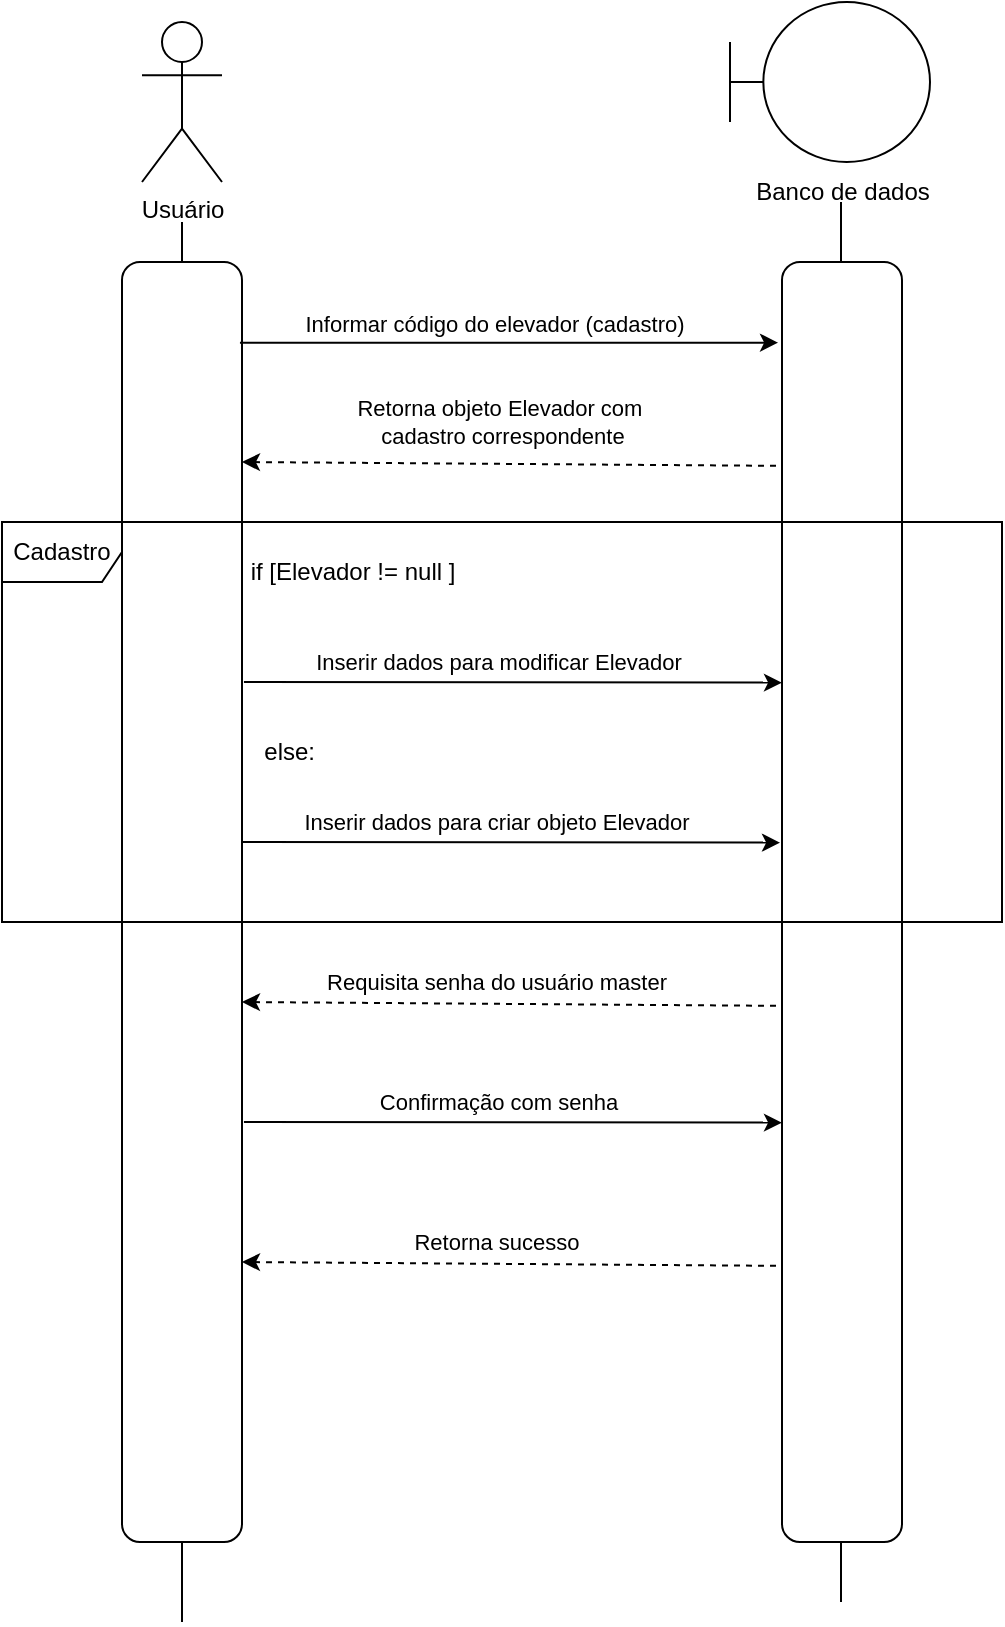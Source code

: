 <mxfile version="24.8.6">
  <diagram name="Página-1" id="bB26nEsJqC5H9VZv3iXy">
    <mxGraphModel dx="2261" dy="772" grid="1" gridSize="10" guides="1" tooltips="1" connect="1" arrows="1" fold="1" page="1" pageScale="1" pageWidth="827" pageHeight="1169" math="0" shadow="0">
      <root>
        <mxCell id="0" />
        <mxCell id="1" parent="0" />
        <mxCell id="BPzOni1CalHz44KrnCVf-2" value="Usuário" style="shape=umlActor;verticalLabelPosition=bottom;verticalAlign=top;html=1;outlineConnect=0;" parent="1" vertex="1">
          <mxGeometry x="20" y="110" width="40" height="80" as="geometry" />
        </mxCell>
        <mxCell id="BPzOni1CalHz44KrnCVf-11" value="" style="group" parent="1" vertex="1" connectable="0">
          <mxGeometry x="10.0" y="210" width="60.0" height="700" as="geometry" />
        </mxCell>
        <mxCell id="BPzOni1CalHz44KrnCVf-8" value="" style="endArrow=none;html=1;rounded=0;" parent="BPzOni1CalHz44KrnCVf-11" edge="1">
          <mxGeometry width="50" height="50" relative="1" as="geometry">
            <mxPoint x="30.0" y="700" as="sourcePoint" />
            <mxPoint x="30.0" as="targetPoint" />
          </mxGeometry>
        </mxCell>
        <mxCell id="BPzOni1CalHz44KrnCVf-6" value="" style="rounded=1;whiteSpace=wrap;html=1;rotation=90;" parent="BPzOni1CalHz44KrnCVf-11" vertex="1">
          <mxGeometry x="-290" y="310" width="640" height="60" as="geometry" />
        </mxCell>
        <mxCell id="BPzOni1CalHz44KrnCVf-12" value="&lt;span style=&quot;color: rgba(0, 0, 0, 0); font-family: monospace; font-size: 0px; text-align: start; background-color: rgb(251, 251, 251);&quot;&gt;%3CmxGraphModel%3E%3Croot%3E%3CmxCell%20id%3D%220%22%2F%3E%3CmxCell%20id%3D%221%22%20parent%3D%220%22%2F%3E%3CmxCell%20id%3D%222%22%20value%3D%22%22%20style%3D%22endArrow%3Dclassic%3Bhtml%3D1%3Brounded%3D0%3BexitX%3D0.063%3BexitY%3D0.017%3BexitDx%3D0%3BexitDy%3D0%3BexitPerimeter%3D0%3BentryX%3D0.063%3BentryY%3D1.033%3BentryDx%3D0%3BentryDy%3D0%3BentryPerimeter%3D0%3B%22%20edge%3D%221%22%20parent%3D%221%22%3E%3CmxGeometry%20width%3D%2250%22%20height%3D%2250%22%20relative%3D%221%22%20as%3D%22geometry%22%3E%3CmxPoint%20x%3D%22249%22%20y%3D%22280%22%20as%3D%22sourcePoint%22%2F%3E%3CmxPoint%20x%3D%22548%22%20y%3D%22280%22%20as%3D%22targetPoint%22%2F%3E%3C%2FmxGeometry%3E%3C%2FmxCell%3E%3CmxCell%20id%3D%223%22%20value%3D%22Escaneia%20o%20c%C3%B3digo%20do%20elevador%22%20style%3D%22edgeLabel%3Bhtml%3D1%3Balign%3Dcenter%3BverticalAlign%3Dmiddle%3Bresizable%3D0%3Bpoints%3D%5B%5D%3B%22%20vertex%3D%221%22%20connectable%3D%220%22%20parent%3D%222%22%3E%3CmxGeometry%20x%3D%22-0.077%22%20y%3D%223%22%20relative%3D%221%22%20as%3D%22geometry%22%3E%3CmxPoint%20x%3D%223%22%20y%3D%22-7%22%20as%3D%22offset%22%2F%3E%3C%2FmxGeometry%3E%3C%2FmxCell%3E%3C%2Froot%3E%3C%2FmxGraphModel%3E&lt;/span&gt;" style="endArrow=classic;html=1;rounded=0;exitX=0.063;exitY=0.017;exitDx=0;exitDy=0;exitPerimeter=0;entryX=0.063;entryY=1.033;entryDx=0;entryDy=0;entryPerimeter=0;" parent="1" source="BPzOni1CalHz44KrnCVf-6" edge="1">
          <mxGeometry width="50" height="50" relative="1" as="geometry">
            <mxPoint x="210" y="350" as="sourcePoint" />
            <mxPoint x="338.02" y="270.32" as="targetPoint" />
          </mxGeometry>
        </mxCell>
        <mxCell id="BPzOni1CalHz44KrnCVf-13" value="Informar código do elevador (cadastro)" style="edgeLabel;html=1;align=center;verticalAlign=middle;resizable=0;points=[];" parent="BPzOni1CalHz44KrnCVf-12" vertex="1" connectable="0">
          <mxGeometry x="-0.077" y="3" relative="1" as="geometry">
            <mxPoint x="3" y="-7" as="offset" />
          </mxGeometry>
        </mxCell>
        <mxCell id="BPzOni1CalHz44KrnCVf-18" value="" style="shape=umlBoundary;whiteSpace=wrap;html=1;" parent="1" vertex="1">
          <mxGeometry x="314" y="100" width="100" height="80" as="geometry" />
        </mxCell>
        <mxCell id="BPzOni1CalHz44KrnCVf-20" value="" style="group" parent="1" vertex="1" connectable="0">
          <mxGeometry x="340" y="200" width="85" height="700" as="geometry" />
        </mxCell>
        <mxCell id="BPzOni1CalHz44KrnCVf-21" value="" style="endArrow=none;html=1;rounded=0;" parent="BPzOni1CalHz44KrnCVf-20" edge="1">
          <mxGeometry width="50" height="50" relative="1" as="geometry">
            <mxPoint x="29.5" y="700" as="sourcePoint" />
            <mxPoint x="29.5" as="targetPoint" />
          </mxGeometry>
        </mxCell>
        <mxCell id="BPzOni1CalHz44KrnCVf-22" value="" style="rounded=1;whiteSpace=wrap;html=1;rotation=90;" parent="BPzOni1CalHz44KrnCVf-20" vertex="1">
          <mxGeometry x="-290" y="320" width="640" height="60" as="geometry" />
        </mxCell>
        <mxCell id="BPzOni1CalHz44KrnCVf-19" value="Banco de dados" style="text;html=1;align=center;verticalAlign=middle;resizable=0;points=[];autosize=1;strokeColor=none;fillColor=none;" parent="BPzOni1CalHz44KrnCVf-20" vertex="1">
          <mxGeometry x="-25" y="-20" width="110" height="30" as="geometry" />
        </mxCell>
        <mxCell id="BPzOni1CalHz44KrnCVf-27" value="&lt;span style=&quot;color: rgba(0, 0, 0, 0); font-family: monospace; font-size: 0px; text-align: start; background-color: rgb(251, 251, 251);&quot;&gt;%3CmxGraphModel%3E%3Croot%3E%3CmxCell%20id%3D%220%22%2F%3E%3CmxCell%20id%3D%221%22%20parent%3D%220%22%2F%3E%3CmxCell%20id%3D%222%22%20value%3D%22%22%20style%3D%22endArrow%3Dclassic%3Bhtml%3D1%3Brounded%3D0%3BexitX%3D0.063%3BexitY%3D0.017%3BexitDx%3D0%3BexitDy%3D0%3BexitPerimeter%3D0%3BentryX%3D0.063%3BentryY%3D1.033%3BentryDx%3D0%3BentryDy%3D0%3BentryPerimeter%3D0%3B%22%20edge%3D%221%22%20parent%3D%221%22%3E%3CmxGeometry%20width%3D%2250%22%20height%3D%2250%22%20relative%3D%221%22%20as%3D%22geometry%22%3E%3CmxPoint%20x%3D%22249%22%20y%3D%22280%22%20as%3D%22sourcePoint%22%2F%3E%3CmxPoint%20x%3D%22548%22%20y%3D%22280%22%20as%3D%22targetPoint%22%2F%3E%3C%2FmxGeometry%3E%3C%2FmxCell%3E%3CmxCell%20id%3D%223%22%20value%3D%22Escaneia%20o%20c%C3%B3digo%20do%20elevador%22%20style%3D%22edgeLabel%3Bhtml%3D1%3Balign%3Dcenter%3BverticalAlign%3Dmiddle%3Bresizable%3D0%3Bpoints%3D%5B%5D%3B%22%20vertex%3D%221%22%20connectable%3D%220%22%20parent%3D%222%22%3E%3CmxGeometry%20x%3D%22-0.077%22%20y%3D%223%22%20relative%3D%221%22%20as%3D%22geometry%22%3E%3CmxPoint%20x%3D%223%22%20y%3D%22-7%22%20as%3D%22offset%22%2F%3E%3C%2FmxGeometry%3E%3C%2FmxCell%3E%3C%2Froot%3E%3C%2FmxGraphModel%3E&lt;/span&gt;" style="endArrow=classic;html=1;rounded=0;exitX=0.222;exitY=1.05;exitDx=0;exitDy=0;exitPerimeter=0;entryX=0.219;entryY=0;entryDx=0;entryDy=0;entryPerimeter=0;endFill=1;strokeColor=default;dashed=1;" parent="1" edge="1">
          <mxGeometry width="50" height="50" relative="1" as="geometry">
            <mxPoint x="337" y="331.92" as="sourcePoint" />
            <mxPoint x="70" y="330.0" as="targetPoint" />
          </mxGeometry>
        </mxCell>
        <mxCell id="BPzOni1CalHz44KrnCVf-30" value="Retorna objeto Elevador com&amp;nbsp;&lt;div&gt;cadastro correspondente&lt;/div&gt;" style="edgeLabel;html=1;align=center;verticalAlign=middle;resizable=0;points=[];" parent="BPzOni1CalHz44KrnCVf-27" vertex="1" connectable="0">
          <mxGeometry x="0.049" relative="1" as="geometry">
            <mxPoint x="3" y="-21" as="offset" />
          </mxGeometry>
        </mxCell>
        <mxCell id="BPzOni1CalHz44KrnCVf-31" value="&lt;span style=&quot;color: rgba(0, 0, 0, 0); font-family: monospace; font-size: 0px; text-align: start; background-color: rgb(251, 251, 251);&quot;&gt;%3CmxGraphModel%3E%3Croot%3E%3CmxCell%20id%3D%220%22%2F%3E%3CmxCell%20id%3D%221%22%20parent%3D%220%22%2F%3E%3CmxCell%20id%3D%222%22%20value%3D%22%22%20style%3D%22endArrow%3Dclassic%3Bhtml%3D1%3Brounded%3D0%3BexitX%3D0.063%3BexitY%3D0.017%3BexitDx%3D0%3BexitDy%3D0%3BexitPerimeter%3D0%3BentryX%3D0.063%3BentryY%3D1.033%3BentryDx%3D0%3BentryDy%3D0%3BentryPerimeter%3D0%3B%22%20edge%3D%221%22%20parent%3D%221%22%3E%3CmxGeometry%20width%3D%2250%22%20height%3D%2250%22%20relative%3D%221%22%20as%3D%22geometry%22%3E%3CmxPoint%20x%3D%22249%22%20y%3D%22280%22%20as%3D%22sourcePoint%22%2F%3E%3CmxPoint%20x%3D%22548%22%20y%3D%22280%22%20as%3D%22targetPoint%22%2F%3E%3C%2FmxGeometry%3E%3C%2FmxCell%3E%3CmxCell%20id%3D%223%22%20value%3D%22Escaneia%20o%20c%C3%B3digo%20do%20elevador%22%20style%3D%22edgeLabel%3Bhtml%3D1%3Balign%3Dcenter%3BverticalAlign%3Dmiddle%3Bresizable%3D0%3Bpoints%3D%5B%5D%3B%22%20vertex%3D%221%22%20connectable%3D%220%22%20parent%3D%222%22%3E%3CmxGeometry%20x%3D%22-0.077%22%20y%3D%223%22%20relative%3D%221%22%20as%3D%22geometry%22%3E%3CmxPoint%20x%3D%223%22%20y%3D%22-7%22%20as%3D%22offset%22%2F%3E%3C%2FmxGeometry%3E%3C%2FmxCell%3E%3C%2Froot%3E%3C%2FmxGraphModel%3E&lt;/span&gt;" style="endArrow=classic;html=1;rounded=0;exitX=0.063;exitY=0.017;exitDx=0;exitDy=0;exitPerimeter=0;entryX=0.063;entryY=1.033;entryDx=0;entryDy=0;entryPerimeter=0;" parent="1" edge="1">
          <mxGeometry width="50" height="50" relative="1" as="geometry">
            <mxPoint x="70.98" y="440" as="sourcePoint" />
            <mxPoint x="340" y="440.32" as="targetPoint" />
          </mxGeometry>
        </mxCell>
        <mxCell id="BPzOni1CalHz44KrnCVf-32" value="Inserir dados para modificar Elevador" style="edgeLabel;html=1;align=center;verticalAlign=middle;resizable=0;points=[];" parent="BPzOni1CalHz44KrnCVf-31" vertex="1" connectable="0">
          <mxGeometry x="-0.077" y="3" relative="1" as="geometry">
            <mxPoint x="3" y="-7" as="offset" />
          </mxGeometry>
        </mxCell>
        <mxCell id="BPzOni1CalHz44KrnCVf-33" value="Cadastro" style="shape=umlFrame;whiteSpace=wrap;html=1;pointerEvents=0;" parent="1" vertex="1">
          <mxGeometry x="-50" y="360" width="500" height="200" as="geometry" />
        </mxCell>
        <mxCell id="BPzOni1CalHz44KrnCVf-34" value="if [Elevador != null ]" style="text;html=1;align=center;verticalAlign=middle;resizable=0;points=[];autosize=1;strokeColor=none;fillColor=none;" parent="1" vertex="1">
          <mxGeometry x="60" y="370" width="130" height="30" as="geometry" />
        </mxCell>
        <mxCell id="BPzOni1CalHz44KrnCVf-35" value="else:&amp;nbsp;" style="text;html=1;align=center;verticalAlign=middle;resizable=0;points=[];autosize=1;strokeColor=none;fillColor=none;" parent="1" vertex="1">
          <mxGeometry x="70" y="460" width="50" height="30" as="geometry" />
        </mxCell>
        <mxCell id="BPzOni1CalHz44KrnCVf-36" value="&lt;span style=&quot;color: rgba(0, 0, 0, 0); font-family: monospace; font-size: 0px; text-align: start; background-color: rgb(251, 251, 251);&quot;&gt;%3CmxGraphModel%3E%3Croot%3E%3CmxCell%20id%3D%220%22%2F%3E%3CmxCell%20id%3D%221%22%20parent%3D%220%22%2F%3E%3CmxCell%20id%3D%222%22%20value%3D%22%22%20style%3D%22endArrow%3Dclassic%3Bhtml%3D1%3Brounded%3D0%3BexitX%3D0.063%3BexitY%3D0.017%3BexitDx%3D0%3BexitDy%3D0%3BexitPerimeter%3D0%3BentryX%3D0.063%3BentryY%3D1.033%3BentryDx%3D0%3BentryDy%3D0%3BentryPerimeter%3D0%3B%22%20edge%3D%221%22%20parent%3D%221%22%3E%3CmxGeometry%20width%3D%2250%22%20height%3D%2250%22%20relative%3D%221%22%20as%3D%22geometry%22%3E%3CmxPoint%20x%3D%22249%22%20y%3D%22280%22%20as%3D%22sourcePoint%22%2F%3E%3CmxPoint%20x%3D%22548%22%20y%3D%22280%22%20as%3D%22targetPoint%22%2F%3E%3C%2FmxGeometry%3E%3C%2FmxCell%3E%3CmxCell%20id%3D%223%22%20value%3D%22Escaneia%20o%20c%C3%B3digo%20do%20elevador%22%20style%3D%22edgeLabel%3Bhtml%3D1%3Balign%3Dcenter%3BverticalAlign%3Dmiddle%3Bresizable%3D0%3Bpoints%3D%5B%5D%3B%22%20vertex%3D%221%22%20connectable%3D%220%22%20parent%3D%222%22%3E%3CmxGeometry%20x%3D%22-0.077%22%20y%3D%223%22%20relative%3D%221%22%20as%3D%22geometry%22%3E%3CmxPoint%20x%3D%223%22%20y%3D%22-7%22%20as%3D%22offset%22%2F%3E%3C%2FmxGeometry%3E%3C%2FmxCell%3E%3C%2Froot%3E%3C%2FmxGraphModel%3E&lt;/span&gt;" style="endArrow=classic;html=1;rounded=0;exitX=0.063;exitY=0.017;exitDx=0;exitDy=0;exitPerimeter=0;entryX=0.063;entryY=1.033;entryDx=0;entryDy=0;entryPerimeter=0;" parent="1" edge="1">
          <mxGeometry width="50" height="50" relative="1" as="geometry">
            <mxPoint x="70" y="520" as="sourcePoint" />
            <mxPoint x="339.02" y="520.32" as="targetPoint" />
          </mxGeometry>
        </mxCell>
        <mxCell id="BPzOni1CalHz44KrnCVf-37" value="Inserir dados para criar objeto Elevador" style="edgeLabel;html=1;align=center;verticalAlign=middle;resizable=0;points=[];" parent="BPzOni1CalHz44KrnCVf-36" vertex="1" connectable="0">
          <mxGeometry x="-0.077" y="3" relative="1" as="geometry">
            <mxPoint x="3" y="-7" as="offset" />
          </mxGeometry>
        </mxCell>
        <mxCell id="BPzOni1CalHz44KrnCVf-38" value="&lt;span style=&quot;color: rgba(0, 0, 0, 0); font-family: monospace; font-size: 0px; text-align: start; background-color: rgb(251, 251, 251);&quot;&gt;%3CmxGraphModel%3E%3Croot%3E%3CmxCell%20id%3D%220%22%2F%3E%3CmxCell%20id%3D%221%22%20parent%3D%220%22%2F%3E%3CmxCell%20id%3D%222%22%20value%3D%22%22%20style%3D%22endArrow%3Dclassic%3Bhtml%3D1%3Brounded%3D0%3BexitX%3D0.063%3BexitY%3D0.017%3BexitDx%3D0%3BexitDy%3D0%3BexitPerimeter%3D0%3BentryX%3D0.063%3BentryY%3D1.033%3BentryDx%3D0%3BentryDy%3D0%3BentryPerimeter%3D0%3B%22%20edge%3D%221%22%20parent%3D%221%22%3E%3CmxGeometry%20width%3D%2250%22%20height%3D%2250%22%20relative%3D%221%22%20as%3D%22geometry%22%3E%3CmxPoint%20x%3D%22249%22%20y%3D%22280%22%20as%3D%22sourcePoint%22%2F%3E%3CmxPoint%20x%3D%22548%22%20y%3D%22280%22%20as%3D%22targetPoint%22%2F%3E%3C%2FmxGeometry%3E%3C%2FmxCell%3E%3CmxCell%20id%3D%223%22%20value%3D%22Escaneia%20o%20c%C3%B3digo%20do%20elevador%22%20style%3D%22edgeLabel%3Bhtml%3D1%3Balign%3Dcenter%3BverticalAlign%3Dmiddle%3Bresizable%3D0%3Bpoints%3D%5B%5D%3B%22%20vertex%3D%221%22%20connectable%3D%220%22%20parent%3D%222%22%3E%3CmxGeometry%20x%3D%22-0.077%22%20y%3D%223%22%20relative%3D%221%22%20as%3D%22geometry%22%3E%3CmxPoint%20x%3D%223%22%20y%3D%22-7%22%20as%3D%22offset%22%2F%3E%3C%2FmxGeometry%3E%3C%2FmxCell%3E%3C%2Froot%3E%3C%2FmxGraphModel%3E&lt;/span&gt;" style="endArrow=classic;html=1;rounded=0;exitX=0.222;exitY=1.05;exitDx=0;exitDy=0;exitPerimeter=0;entryX=0.219;entryY=0;entryDx=0;entryDy=0;entryPerimeter=0;endFill=1;strokeColor=default;dashed=1;" parent="1" edge="1">
          <mxGeometry width="50" height="50" relative="1" as="geometry">
            <mxPoint x="337" y="601.92" as="sourcePoint" />
            <mxPoint x="70" y="600.0" as="targetPoint" />
          </mxGeometry>
        </mxCell>
        <mxCell id="BPzOni1CalHz44KrnCVf-39" value="Requisita senha do usuário master" style="edgeLabel;html=1;align=center;verticalAlign=middle;resizable=0;points=[];" parent="BPzOni1CalHz44KrnCVf-38" vertex="1" connectable="0">
          <mxGeometry x="0.049" relative="1" as="geometry">
            <mxPoint y="-11" as="offset" />
          </mxGeometry>
        </mxCell>
        <mxCell id="BPzOni1CalHz44KrnCVf-40" value="&lt;span style=&quot;color: rgba(0, 0, 0, 0); font-family: monospace; font-size: 0px; text-align: start; background-color: rgb(251, 251, 251);&quot;&gt;%3CmxGraphModel%3E%3Croot%3E%3CmxCell%20id%3D%220%22%2F%3E%3CmxCell%20id%3D%221%22%20parent%3D%220%22%2F%3E%3CmxCell%20id%3D%222%22%20value%3D%22%22%20style%3D%22endArrow%3Dclassic%3Bhtml%3D1%3Brounded%3D0%3BexitX%3D0.063%3BexitY%3D0.017%3BexitDx%3D0%3BexitDy%3D0%3BexitPerimeter%3D0%3BentryX%3D0.063%3BentryY%3D1.033%3BentryDx%3D0%3BentryDy%3D0%3BentryPerimeter%3D0%3B%22%20edge%3D%221%22%20parent%3D%221%22%3E%3CmxGeometry%20width%3D%2250%22%20height%3D%2250%22%20relative%3D%221%22%20as%3D%22geometry%22%3E%3CmxPoint%20x%3D%22249%22%20y%3D%22280%22%20as%3D%22sourcePoint%22%2F%3E%3CmxPoint%20x%3D%22548%22%20y%3D%22280%22%20as%3D%22targetPoint%22%2F%3E%3C%2FmxGeometry%3E%3C%2FmxCell%3E%3CmxCell%20id%3D%223%22%20value%3D%22Escaneia%20o%20c%C3%B3digo%20do%20elevador%22%20style%3D%22edgeLabel%3Bhtml%3D1%3Balign%3Dcenter%3BverticalAlign%3Dmiddle%3Bresizable%3D0%3Bpoints%3D%5B%5D%3B%22%20vertex%3D%221%22%20connectable%3D%220%22%20parent%3D%222%22%3E%3CmxGeometry%20x%3D%22-0.077%22%20y%3D%223%22%20relative%3D%221%22%20as%3D%22geometry%22%3E%3CmxPoint%20x%3D%223%22%20y%3D%22-7%22%20as%3D%22offset%22%2F%3E%3C%2FmxGeometry%3E%3C%2FmxCell%3E%3C%2Froot%3E%3C%2FmxGraphModel%3E&lt;/span&gt;" style="endArrow=classic;html=1;rounded=0;exitX=0.063;exitY=0.017;exitDx=0;exitDy=0;exitPerimeter=0;entryX=0.063;entryY=1.033;entryDx=0;entryDy=0;entryPerimeter=0;" parent="1" edge="1">
          <mxGeometry width="50" height="50" relative="1" as="geometry">
            <mxPoint x="70.98" y="660" as="sourcePoint" />
            <mxPoint x="340" y="660.32" as="targetPoint" />
          </mxGeometry>
        </mxCell>
        <mxCell id="BPzOni1CalHz44KrnCVf-41" value="Confirmação com senha" style="edgeLabel;html=1;align=center;verticalAlign=middle;resizable=0;points=[];" parent="BPzOni1CalHz44KrnCVf-40" vertex="1" connectable="0">
          <mxGeometry x="-0.077" y="3" relative="1" as="geometry">
            <mxPoint x="3" y="-7" as="offset" />
          </mxGeometry>
        </mxCell>
        <mxCell id="BPzOni1CalHz44KrnCVf-42" value="&lt;span style=&quot;color: rgba(0, 0, 0, 0); font-family: monospace; font-size: 0px; text-align: start; background-color: rgb(251, 251, 251);&quot;&gt;%3CmxGraphModel%3E%3Croot%3E%3CmxCell%20id%3D%220%22%2F%3E%3CmxCell%20id%3D%221%22%20parent%3D%220%22%2F%3E%3CmxCell%20id%3D%222%22%20value%3D%22%22%20style%3D%22endArrow%3Dclassic%3Bhtml%3D1%3Brounded%3D0%3BexitX%3D0.063%3BexitY%3D0.017%3BexitDx%3D0%3BexitDy%3D0%3BexitPerimeter%3D0%3BentryX%3D0.063%3BentryY%3D1.033%3BentryDx%3D0%3BentryDy%3D0%3BentryPerimeter%3D0%3B%22%20edge%3D%221%22%20parent%3D%221%22%3E%3CmxGeometry%20width%3D%2250%22%20height%3D%2250%22%20relative%3D%221%22%20as%3D%22geometry%22%3E%3CmxPoint%20x%3D%22249%22%20y%3D%22280%22%20as%3D%22sourcePoint%22%2F%3E%3CmxPoint%20x%3D%22548%22%20y%3D%22280%22%20as%3D%22targetPoint%22%2F%3E%3C%2FmxGeometry%3E%3C%2FmxCell%3E%3CmxCell%20id%3D%223%22%20value%3D%22Escaneia%20o%20c%C3%B3digo%20do%20elevador%22%20style%3D%22edgeLabel%3Bhtml%3D1%3Balign%3Dcenter%3BverticalAlign%3Dmiddle%3Bresizable%3D0%3Bpoints%3D%5B%5D%3B%22%20vertex%3D%221%22%20connectable%3D%220%22%20parent%3D%222%22%3E%3CmxGeometry%20x%3D%22-0.077%22%20y%3D%223%22%20relative%3D%221%22%20as%3D%22geometry%22%3E%3CmxPoint%20x%3D%223%22%20y%3D%22-7%22%20as%3D%22offset%22%2F%3E%3C%2FmxGeometry%3E%3C%2FmxCell%3E%3C%2Froot%3E%3C%2FmxGraphModel%3E&lt;/span&gt;" style="endArrow=classic;html=1;rounded=0;exitX=0.222;exitY=1.05;exitDx=0;exitDy=0;exitPerimeter=0;entryX=0.219;entryY=0;entryDx=0;entryDy=0;entryPerimeter=0;endFill=1;strokeColor=default;dashed=1;" parent="1" edge="1">
          <mxGeometry width="50" height="50" relative="1" as="geometry">
            <mxPoint x="337" y="731.92" as="sourcePoint" />
            <mxPoint x="70" y="730.0" as="targetPoint" />
          </mxGeometry>
        </mxCell>
        <mxCell id="BPzOni1CalHz44KrnCVf-43" value="Retorna sucesso" style="edgeLabel;html=1;align=center;verticalAlign=middle;resizable=0;points=[];" parent="BPzOni1CalHz44KrnCVf-42" vertex="1" connectable="0">
          <mxGeometry x="0.049" relative="1" as="geometry">
            <mxPoint y="-11" as="offset" />
          </mxGeometry>
        </mxCell>
      </root>
    </mxGraphModel>
  </diagram>
</mxfile>
